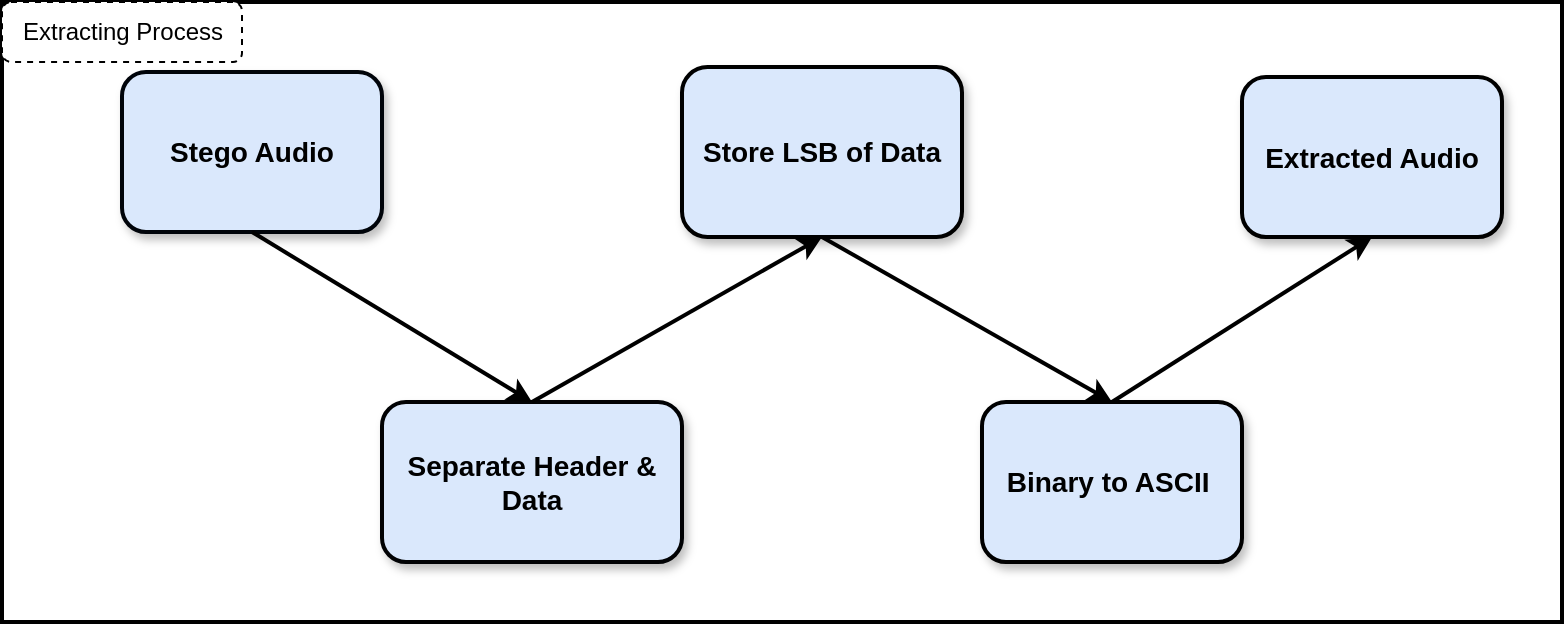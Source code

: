 <mxfile version="22.1.21" type="device">
  <diagram id="-b-xknELeb2etR1DU5iq" name="Page-1">
    <mxGraphModel dx="864" dy="425" grid="1" gridSize="10" guides="1" tooltips="1" connect="1" arrows="1" fold="1" page="1" pageScale="1" pageWidth="850" pageHeight="1100" math="0" shadow="0">
      <root>
        <mxCell id="0" />
        <mxCell id="1" parent="0" />
        <mxCell id="0Z8Sq6juyHJy16BQU4RT-1" value="" style="rounded=0;whiteSpace=wrap;html=1;strokeWidth=2;" vertex="1" parent="1">
          <mxGeometry x="60" y="20" width="780" height="310" as="geometry" />
        </mxCell>
        <mxCell id="0Z8Sq6juyHJy16BQU4RT-2" value="&lt;span style=&quot;font-size: 14px;&quot;&gt;&lt;b&gt;Stego Audio&lt;/b&gt;&lt;/span&gt;" style="rounded=1;whiteSpace=wrap;html=1;strokeWidth=2;fillColor=#dae8fc;strokeColor=#00040a;shadow=1;" vertex="1" parent="1">
          <mxGeometry x="120" y="55" width="130" height="80" as="geometry" />
        </mxCell>
        <mxCell id="0Z8Sq6juyHJy16BQU4RT-3" value="&lt;b&gt;&lt;font face=&quot;Helvetica&quot; style=&quot;font-size: 14px;&quot;&gt;Separate Header &amp;amp; Data&lt;/font&gt;&lt;/b&gt;" style="rounded=1;whiteSpace=wrap;html=1;strokeWidth=2;fillColor=#dae8fc;strokeColor=#010204;shadow=1;" vertex="1" parent="1">
          <mxGeometry x="250" y="220" width="150" height="80" as="geometry" />
        </mxCell>
        <mxCell id="0Z8Sq6juyHJy16BQU4RT-4" value="&lt;span style=&quot;font-size: 14px;&quot;&gt;&lt;b&gt;Store LSB of Data&lt;/b&gt;&lt;/span&gt;" style="rounded=1;whiteSpace=wrap;html=1;strokeWidth=2;shadow=1;fillColor=#dae8fc;strokeColor=#000000;" vertex="1" parent="1">
          <mxGeometry x="400" y="52.5" width="140" height="85" as="geometry" />
        </mxCell>
        <mxCell id="0Z8Sq6juyHJy16BQU4RT-5" value="&lt;span style=&quot;font-size: 14px;&quot;&gt;&lt;b&gt;Binary to ASCII&amp;nbsp;&lt;/b&gt;&lt;/span&gt;" style="rounded=1;whiteSpace=wrap;html=1;strokeWidth=2;fillColor=#dae8fc;strokeColor=#000000;shadow=1;glass=0;" vertex="1" parent="1">
          <mxGeometry x="550" y="220" width="130" height="80" as="geometry" />
        </mxCell>
        <mxCell id="0Z8Sq6juyHJy16BQU4RT-6" value="" style="endArrow=classic;html=1;rounded=0;exitX=0.5;exitY=1;exitDx=0;exitDy=0;entryX=0.5;entryY=0;entryDx=0;entryDy=0;strokeWidth=2;fillColor=#dae8fc;strokeColor=#000000;" edge="1" parent="1" source="0Z8Sq6juyHJy16BQU4RT-2" target="0Z8Sq6juyHJy16BQU4RT-3">
          <mxGeometry width="50" height="50" relative="1" as="geometry">
            <mxPoint x="400" y="250" as="sourcePoint" />
            <mxPoint x="450" y="200" as="targetPoint" />
          </mxGeometry>
        </mxCell>
        <mxCell id="0Z8Sq6juyHJy16BQU4RT-7" value="" style="endArrow=classic;html=1;rounded=0;exitX=0.5;exitY=0;exitDx=0;exitDy=0;entryX=0.5;entryY=1;entryDx=0;entryDy=0;strokeWidth=2;fillColor=#dae8fc;strokeColor=#000000;" edge="1" parent="1" source="0Z8Sq6juyHJy16BQU4RT-3" target="0Z8Sq6juyHJy16BQU4RT-4">
          <mxGeometry width="50" height="50" relative="1" as="geometry">
            <mxPoint x="400" y="250" as="sourcePoint" />
            <mxPoint x="450" y="200" as="targetPoint" />
          </mxGeometry>
        </mxCell>
        <mxCell id="0Z8Sq6juyHJy16BQU4RT-8" value="" style="endArrow=classic;html=1;rounded=0;exitX=0.5;exitY=1;exitDx=0;exitDy=0;entryX=0.5;entryY=0;entryDx=0;entryDy=0;strokeWidth=2;fillColor=#dae8fc;strokeColor=#000000;" edge="1" parent="1" source="0Z8Sq6juyHJy16BQU4RT-4" target="0Z8Sq6juyHJy16BQU4RT-5">
          <mxGeometry width="50" height="50" relative="1" as="geometry">
            <mxPoint x="400" y="250" as="sourcePoint" />
            <mxPoint x="450" y="200" as="targetPoint" />
          </mxGeometry>
        </mxCell>
        <mxCell id="0Z8Sq6juyHJy16BQU4RT-10" value="&lt;span style=&quot;font-size: 14px;&quot;&gt;&lt;b&gt;Extracted Audio&lt;/b&gt;&lt;/span&gt;" style="rounded=1;whiteSpace=wrap;html=1;strokeWidth=2;fillColor=#dae8fc;strokeColor=#000000;shadow=1;glass=0;" vertex="1" parent="1">
          <mxGeometry x="680" y="57.5" width="130" height="80" as="geometry" />
        </mxCell>
        <mxCell id="0Z8Sq6juyHJy16BQU4RT-11" value="" style="endArrow=classic;html=1;rounded=0;entryX=0.5;entryY=1;entryDx=0;entryDy=0;exitX=0.5;exitY=0;exitDx=0;exitDy=0;strokeWidth=2;" edge="1" parent="1" source="0Z8Sq6juyHJy16BQU4RT-5" target="0Z8Sq6juyHJy16BQU4RT-10">
          <mxGeometry width="50" height="50" relative="1" as="geometry">
            <mxPoint x="400" y="250" as="sourcePoint" />
            <mxPoint x="450" y="200" as="targetPoint" />
          </mxGeometry>
        </mxCell>
        <mxCell id="0Z8Sq6juyHJy16BQU4RT-9" value="Extracting Process" style="text;html=1;align=center;verticalAlign=middle;resizable=0;points=[];autosize=1;dashed=1;fillColor=default;strokeColor=default;strokeWidth=1;rounded=1;" vertex="1" parent="1">
          <mxGeometry x="60" y="20" width="120" height="30" as="geometry" />
        </mxCell>
      </root>
    </mxGraphModel>
  </diagram>
</mxfile>
